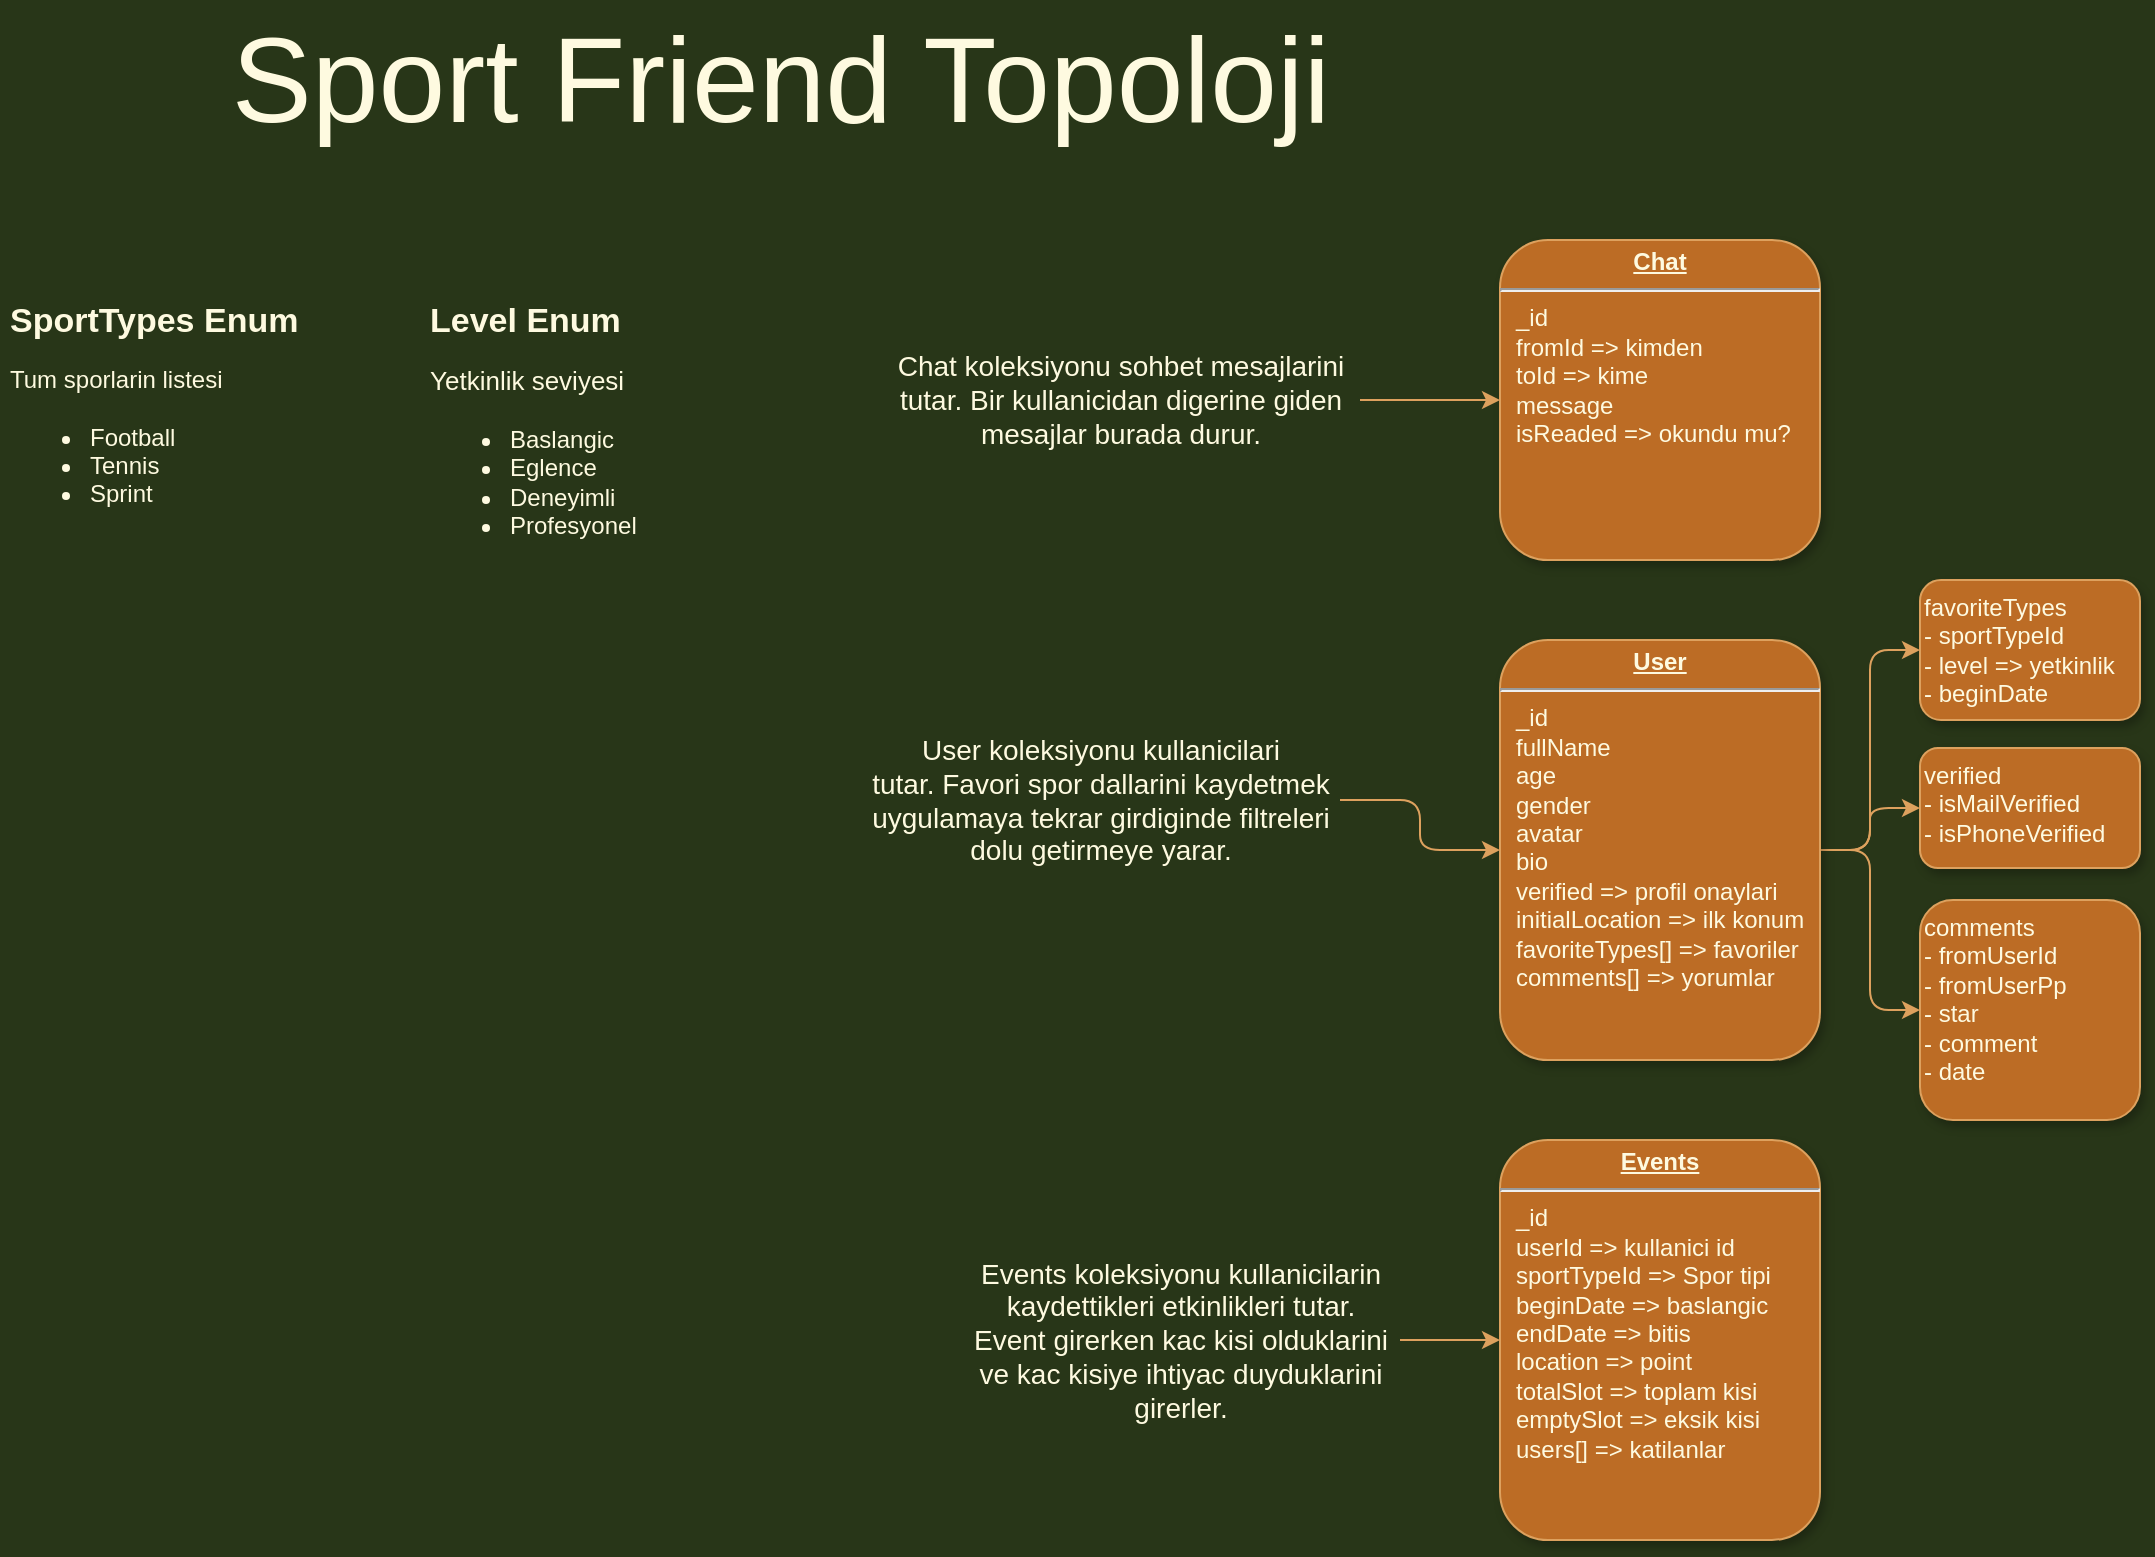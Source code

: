 <mxfile version="16.4.6" type="github">
  <diagram name="Page-1" id="efa7a0a1-bf9b-a30e-e6df-94a7791c09e9">
    <mxGraphModel dx="2816" dy="2009" grid="1" gridSize="10" guides="1" tooltips="1" connect="1" arrows="1" fold="1" page="1" pageScale="1" pageWidth="826" pageHeight="1169" background="#283618" math="0" shadow="0">
      <root>
        <mxCell id="0" />
        <mxCell id="1" parent="0" />
        <mxCell id="nvz1fvDRYt0QWDwu4Yj0-134" value="&lt;h1 style=&quot;font-size: 17px&quot;&gt;&lt;font style=&quot;font-size: 17px&quot;&gt;SportTypes Enum&lt;br&gt;&lt;/font&gt;&lt;/h1&gt;&lt;div&gt;&lt;font style=&quot;font-size: 12px&quot;&gt;Tum sporlarin listesi&lt;/font&gt;&lt;/div&gt;&lt;p style=&quot;font-size: 14px&quot;&gt;&lt;/p&gt;&lt;ul&gt;&lt;li&gt;Football&lt;/li&gt;&lt;li&gt;Tennis&lt;/li&gt;&lt;li&gt;Sprint&lt;/li&gt;&lt;/ul&gt;&lt;p&gt;&lt;/p&gt;" style="text;html=1;strokeColor=none;fillColor=none;spacing=5;spacingTop=-20;whiteSpace=wrap;overflow=hidden;rounded=1;fontColor=#FEFAE0;" vertex="1" parent="1">
          <mxGeometry x="-970" y="-930" width="180" height="160" as="geometry" />
        </mxCell>
        <mxCell id="nvz1fvDRYt0QWDwu4Yj0-141" value="" style="group" vertex="1" connectable="0" parent="1">
          <mxGeometry x="-490" y="-510" width="430" height="200" as="geometry" />
        </mxCell>
        <mxCell id="nvz1fvDRYt0QWDwu4Yj0-132" value="&lt;p style=&quot;margin: 0px ; margin-top: 4px ; text-align: center ; text-decoration: underline&quot;&gt;&lt;strong&gt;Events&lt;/strong&gt;&lt;/p&gt;&lt;hr&gt;&lt;p style=&quot;margin: 0px ; margin-left: 8px&quot;&gt;_id&lt;/p&gt;&lt;p style=&quot;margin: 0px ; margin-left: 8px&quot;&gt;userId =&amp;gt; kullanici id&lt;/p&gt;&lt;p style=&quot;margin: 0px ; margin-left: 8px&quot;&gt;sportTypeId =&amp;gt; Spor tipi&lt;/p&gt;&lt;p style=&quot;margin: 0px ; margin-left: 8px&quot;&gt;beginDate =&amp;gt; baslangic&lt;/p&gt;&lt;p style=&quot;margin: 0px ; margin-left: 8px&quot;&gt;endDate =&amp;gt; bitis&lt;/p&gt;&lt;p style=&quot;margin: 0px ; margin-left: 8px&quot;&gt;location =&amp;gt; point&lt;/p&gt;&lt;p style=&quot;margin: 0px ; margin-left: 8px&quot;&gt;totalSlot =&amp;gt; toplam kisi&lt;/p&gt;&lt;p style=&quot;margin: 0px ; margin-left: 8px&quot;&gt;emptySlot =&amp;gt; eksik kisi&lt;/p&gt;&lt;p style=&quot;margin: 0px ; margin-left: 8px&quot;&gt;users[] =&amp;gt; katilanlar&lt;/p&gt;&lt;p style=&quot;margin: 0px ; margin-left: 8px&quot;&gt;&lt;br&gt;&lt;/p&gt;&lt;p style=&quot;margin: 0px ; margin-left: 8px&quot;&gt;&lt;br&gt;&lt;/p&gt;" style="verticalAlign=top;align=left;overflow=fill;fontSize=12;fontFamily=Helvetica;html=1;strokeColor=#DDA15E;shadow=1;fillColor=#BC6C25;fontColor=#FEFAE0;rounded=1;" vertex="1" parent="nvz1fvDRYt0QWDwu4Yj0-141">
          <mxGeometry x="270" width="160" height="200" as="geometry" />
        </mxCell>
        <mxCell id="nvz1fvDRYt0QWDwu4Yj0-136" value="" style="edgeStyle=orthogonalEdgeStyle;rounded=1;orthogonalLoop=1;jettySize=auto;html=1;fontSize=14;labelBackgroundColor=#283618;strokeColor=#DDA15E;fontColor=#FEFAE0;" edge="1" parent="nvz1fvDRYt0QWDwu4Yj0-141" source="nvz1fvDRYt0QWDwu4Yj0-135" target="nvz1fvDRYt0QWDwu4Yj0-132">
          <mxGeometry relative="1" as="geometry" />
        </mxCell>
        <mxCell id="nvz1fvDRYt0QWDwu4Yj0-135" value="Events koleksiyonu kullanicilarin&lt;br&gt;kaydettikleri etkinlikleri tutar.&lt;br&gt;Event girerken kac kisi olduklarini&lt;br&gt;ve kac kisiye ihtiyac duyduklarini&lt;br&gt;girerler." style="text;html=1;align=center;verticalAlign=middle;resizable=0;points=[];autosize=1;strokeColor=none;fillColor=none;fontSize=14;rounded=1;fontColor=#FEFAE0;" vertex="1" parent="nvz1fvDRYt0QWDwu4Yj0-141">
          <mxGeometry y="55" width="220" height="90" as="geometry" />
        </mxCell>
        <mxCell id="nvz1fvDRYt0QWDwu4Yj0-142" value="&lt;h1 style=&quot;font-size: 17px&quot;&gt;&lt;font style=&quot;font-size: 17px&quot;&gt;Level Enum&lt;/font&gt;&lt;/h1&gt;&lt;div&gt;&lt;font style=&quot;font-size: 13px&quot;&gt;Yetkinlik seviyesi&lt;/font&gt;&lt;/div&gt;&lt;p style=&quot;font-size: 14px&quot;&gt;&lt;/p&gt;&lt;ul&gt;&lt;li&gt;Baslangic&lt;/li&gt;&lt;li&gt;Eglence&lt;/li&gt;&lt;li&gt;Deneyimli&lt;/li&gt;&lt;li&gt;Profesyonel&lt;/li&gt;&lt;/ul&gt;&lt;p&gt;&lt;/p&gt;" style="text;html=1;strokeColor=none;fillColor=none;spacing=5;spacingTop=-20;whiteSpace=wrap;overflow=hidden;rounded=1;fontColor=#FEFAE0;" vertex="1" parent="1">
          <mxGeometry x="-760" y="-930" width="180" height="130" as="geometry" />
        </mxCell>
        <mxCell id="nvz1fvDRYt0QWDwu4Yj0-175" value="Sport Friend Topoloji" style="text;html=1;align=center;verticalAlign=middle;resizable=0;points=[];autosize=1;strokeColor=none;fillColor=none;fontSize=60;fontColor=#FEFAE0;" vertex="1" parent="1">
          <mxGeometry x="-860" y="-1080" width="560" height="80" as="geometry" />
        </mxCell>
        <mxCell id="nvz1fvDRYt0QWDwu4Yj0-177" value="" style="group" vertex="1" connectable="0" parent="1">
          <mxGeometry x="-530" y="-960.0" width="470" height="160" as="geometry" />
        </mxCell>
        <mxCell id="nvz1fvDRYt0QWDwu4Yj0-139" value="&lt;p style=&quot;margin: 0px ; margin-top: 4px ; text-align: center ; text-decoration: underline&quot;&gt;&lt;strong&gt;Chat&lt;/strong&gt;&lt;/p&gt;&lt;hr&gt;&lt;p style=&quot;margin: 0px ; margin-left: 8px&quot;&gt;_id&lt;/p&gt;&lt;p style=&quot;margin: 0px ; margin-left: 8px&quot;&gt;fromId =&amp;gt; kimden&lt;/p&gt;&lt;p style=&quot;margin: 0px ; margin-left: 8px&quot;&gt;toId =&amp;gt; kime&lt;/p&gt;&lt;p style=&quot;margin: 0px ; margin-left: 8px&quot;&gt;message&lt;/p&gt;&lt;p style=&quot;margin: 0px ; margin-left: 8px&quot;&gt;isReaded =&amp;gt; okundu mu?&lt;/p&gt;" style="verticalAlign=top;align=left;overflow=fill;fontSize=12;fontFamily=Helvetica;html=1;strokeColor=#DDA15E;shadow=1;fillColor=#BC6C25;fontColor=#FEFAE0;rounded=1;" vertex="1" parent="nvz1fvDRYt0QWDwu4Yj0-177">
          <mxGeometry x="310" width="160" height="160" as="geometry" />
        </mxCell>
        <mxCell id="nvz1fvDRYt0QWDwu4Yj0-148" value="" style="edgeStyle=orthogonalEdgeStyle;curved=0;rounded=1;sketch=0;orthogonalLoop=1;jettySize=auto;html=1;fontSize=13;fontColor=#FEFAE0;strokeColor=#DDA15E;fillColor=#BC6C25;" edge="1" parent="nvz1fvDRYt0QWDwu4Yj0-177" source="nvz1fvDRYt0QWDwu4Yj0-147" target="nvz1fvDRYt0QWDwu4Yj0-139">
          <mxGeometry relative="1" as="geometry" />
        </mxCell>
        <mxCell id="nvz1fvDRYt0QWDwu4Yj0-147" value="Chat koleksiyonu sohbet mesajlarini&lt;br&gt;tutar. Bir kullanicidan digerine giden&lt;br&gt;mesajlar burada durur." style="text;html=1;align=center;verticalAlign=middle;resizable=0;points=[];autosize=1;strokeColor=none;fillColor=none;fontSize=14;rounded=1;fontColor=#FEFAE0;" vertex="1" parent="nvz1fvDRYt0QWDwu4Yj0-177">
          <mxGeometry y="50.0" width="240" height="60" as="geometry" />
        </mxCell>
        <mxCell id="nvz1fvDRYt0QWDwu4Yj0-178" value="" style="group" vertex="1" connectable="0" parent="1">
          <mxGeometry x="-540" y="-790" width="640" height="270" as="geometry" />
        </mxCell>
        <mxCell id="nvz1fvDRYt0QWDwu4Yj0-167" value="comments&lt;br&gt;- fromUserId&lt;br&gt;- fromUserPp&lt;br&gt;- star&lt;br&gt;- comment&lt;br&gt;- date" style="whiteSpace=wrap;html=1;align=left;verticalAlign=top;fillColor=#BC6C25;strokeColor=#DDA15E;fontColor=#FEFAE0;shadow=1;rounded=1;" vertex="1" parent="nvz1fvDRYt0QWDwu4Yj0-178">
          <mxGeometry x="530" y="160" width="110" height="110" as="geometry" />
        </mxCell>
        <mxCell id="nvz1fvDRYt0QWDwu4Yj0-168" value="" style="edgeStyle=orthogonalEdgeStyle;curved=0;rounded=1;sketch=0;orthogonalLoop=1;jettySize=auto;html=1;fontSize=13;fontColor=#FEFAE0;strokeColor=#DDA15E;fillColor=#BC6C25;" edge="1" parent="nvz1fvDRYt0QWDwu4Yj0-178" source="nvz1fvDRYt0QWDwu4Yj0-161" target="nvz1fvDRYt0QWDwu4Yj0-167">
          <mxGeometry relative="1" as="geometry" />
        </mxCell>
        <mxCell id="nvz1fvDRYt0QWDwu4Yj0-169" value="&lt;span&gt;	&lt;/span&gt;&lt;span&gt;favoriteTypes&lt;/span&gt;&lt;br&gt;&lt;span&gt;- sportTypeId&lt;/span&gt;&lt;br&gt;&lt;span&gt;- level =&amp;gt; yetkinlik&lt;/span&gt;&lt;br&gt;&lt;span&gt;- beginDate&lt;/span&gt;" style="whiteSpace=wrap;html=1;align=left;verticalAlign=top;fillColor=#BC6C25;strokeColor=#DDA15E;fontColor=#FEFAE0;shadow=1;rounded=1;" vertex="1" parent="nvz1fvDRYt0QWDwu4Yj0-178">
          <mxGeometry x="530" width="110" height="70" as="geometry" />
        </mxCell>
        <mxCell id="nvz1fvDRYt0QWDwu4Yj0-170" value="" style="edgeStyle=orthogonalEdgeStyle;curved=0;rounded=1;sketch=0;orthogonalLoop=1;jettySize=auto;html=1;fontSize=13;fontColor=#FEFAE0;strokeColor=#DDA15E;fillColor=#BC6C25;" edge="1" parent="nvz1fvDRYt0QWDwu4Yj0-178" source="nvz1fvDRYt0QWDwu4Yj0-161" target="nvz1fvDRYt0QWDwu4Yj0-169">
          <mxGeometry relative="1" as="geometry" />
        </mxCell>
        <mxCell id="nvz1fvDRYt0QWDwu4Yj0-173" value="verified&lt;br&gt;- isMailVerified&lt;br&gt;- isPhoneVerified" style="whiteSpace=wrap;html=1;align=left;verticalAlign=top;fillColor=#BC6C25;strokeColor=#DDA15E;fontColor=#FEFAE0;shadow=1;rounded=1;" vertex="1" parent="nvz1fvDRYt0QWDwu4Yj0-178">
          <mxGeometry x="530" y="84" width="110" height="60" as="geometry" />
        </mxCell>
        <mxCell id="nvz1fvDRYt0QWDwu4Yj0-174" value="" style="edgeStyle=orthogonalEdgeStyle;curved=0;rounded=1;sketch=0;orthogonalLoop=1;jettySize=auto;html=1;fontSize=13;fontColor=#FEFAE0;strokeColor=#DDA15E;fillColor=#BC6C25;" edge="1" parent="nvz1fvDRYt0QWDwu4Yj0-178" source="nvz1fvDRYt0QWDwu4Yj0-161" target="nvz1fvDRYt0QWDwu4Yj0-173">
          <mxGeometry relative="1" as="geometry" />
        </mxCell>
        <mxCell id="nvz1fvDRYt0QWDwu4Yj0-176" value="" style="group" vertex="1" connectable="0" parent="nvz1fvDRYt0QWDwu4Yj0-178">
          <mxGeometry y="30.0" width="480" height="210" as="geometry" />
        </mxCell>
        <mxCell id="nvz1fvDRYt0QWDwu4Yj0-161" value="&lt;p style=&quot;margin: 0px ; margin-top: 4px ; text-align: center ; text-decoration: underline&quot;&gt;&lt;strong&gt;User&lt;/strong&gt;&lt;/p&gt;&lt;hr&gt;&lt;p style=&quot;margin: 0px ; margin-left: 8px&quot;&gt;_id&lt;/p&gt;&lt;p style=&quot;margin: 0px ; margin-left: 8px&quot;&gt;fullName&lt;/p&gt;&lt;p style=&quot;margin: 0px ; margin-left: 8px&quot;&gt;age&lt;/p&gt;&lt;p style=&quot;margin: 0px ; margin-left: 8px&quot;&gt;gender&lt;/p&gt;&lt;p style=&quot;margin: 0px ; margin-left: 8px&quot;&gt;avatar&lt;/p&gt;&lt;p style=&quot;margin: 0px ; margin-left: 8px&quot;&gt;bio&lt;/p&gt;&lt;p style=&quot;margin: 0px ; margin-left: 8px&quot;&gt;verified =&amp;gt; profil onaylari&lt;/p&gt;&lt;p style=&quot;margin: 0px ; margin-left: 8px&quot;&gt;initialLocation =&amp;gt; ilk konum&lt;/p&gt;&lt;p style=&quot;margin: 0px ; margin-left: 8px&quot;&gt;favoriteTypes[] =&amp;gt; favoriler&lt;/p&gt;&lt;p style=&quot;margin: 0px ; margin-left: 8px&quot;&gt;comments[] =&amp;gt; yorumlar&lt;/p&gt;" style="verticalAlign=top;align=left;overflow=fill;fontSize=12;fontFamily=Helvetica;html=1;strokeColor=#DDA15E;shadow=1;fillColor=#BC6C25;fontColor=#FEFAE0;rounded=1;" vertex="1" parent="nvz1fvDRYt0QWDwu4Yj0-176">
          <mxGeometry x="320" width="160" height="210" as="geometry" />
        </mxCell>
        <mxCell id="nvz1fvDRYt0QWDwu4Yj0-162" value="" style="edgeStyle=orthogonalEdgeStyle;rounded=1;orthogonalLoop=1;jettySize=auto;html=1;fontSize=14;labelBackgroundColor=#283618;strokeColor=#DDA15E;fontColor=#FEFAE0;" edge="1" parent="nvz1fvDRYt0QWDwu4Yj0-176" source="nvz1fvDRYt0QWDwu4Yj0-163" target="nvz1fvDRYt0QWDwu4Yj0-161">
          <mxGeometry relative="1" as="geometry" />
        </mxCell>
        <mxCell id="nvz1fvDRYt0QWDwu4Yj0-163" value="User koleksiyonu kullanicilari&lt;br&gt;tutar. Favori spor dallarini kaydetmek&lt;br&gt;uygulamaya tekrar girdiginde filtreleri&lt;br&gt;dolu getirmeye yarar." style="text;html=1;align=center;verticalAlign=middle;resizable=0;points=[];autosize=1;strokeColor=none;fillColor=none;fontSize=14;rounded=1;fontColor=#FEFAE0;" vertex="1" parent="nvz1fvDRYt0QWDwu4Yj0-176">
          <mxGeometry y="45.0" width="240" height="70" as="geometry" />
        </mxCell>
      </root>
    </mxGraphModel>
  </diagram>
</mxfile>
